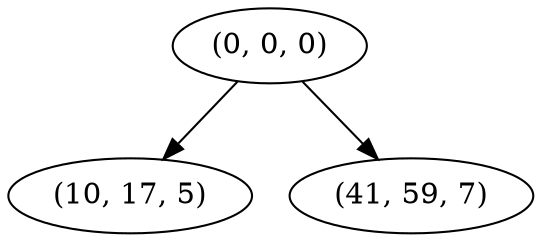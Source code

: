digraph tree {
    "(0, 0, 0)";
    "(10, 17, 5)";
    "(41, 59, 7)";
    "(0, 0, 0)" -> "(10, 17, 5)";
    "(0, 0, 0)" -> "(41, 59, 7)";
}
